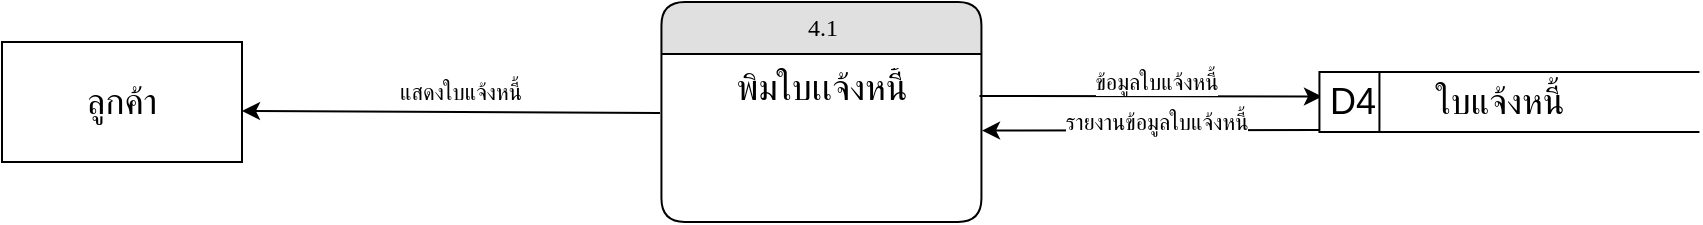 <mxfile version="25.0.3">
  <diagram name="Page-1" id="Yg2shiZlltUR3JBGu61J">
    <mxGraphModel dx="2032" dy="446" grid="1" gridSize="10" guides="1" tooltips="1" connect="1" arrows="1" fold="1" page="1" pageScale="1" pageWidth="1100" pageHeight="850" math="0" shadow="0">
      <root>
        <mxCell id="0" />
        <mxCell id="1" parent="0" />
        <mxCell id="RP7gnlEKmlGgfkmG5srv-1" value="4.1" style="swimlane;html=1;fontStyle=0;childLayout=stackLayout;horizontal=1;startSize=26;fillColor=#e0e0e0;horizontalStack=0;resizeParent=1;resizeLast=0;collapsible=1;marginBottom=0;swimlaneFillColor=#ffffff;align=center;rounded=1;shadow=0;comic=0;labelBackgroundColor=none;strokeWidth=1;fontFamily=Verdana;fontSize=12" vertex="1" parent="1">
          <mxGeometry x="-70.28" y="315" width="160" height="110" as="geometry" />
        </mxCell>
        <mxCell id="RP7gnlEKmlGgfkmG5srv-2" value="&lt;span style=&quot;font-size: 18px;&quot;&gt;พิมใบเเจ้งหนี้&lt;/span&gt;" style="text;html=1;strokeColor=none;fillColor=none;spacingLeft=4;spacingRight=4;whiteSpace=wrap;overflow=hidden;rotatable=0;points=[[0,0.5],[1,0.5]];portConstraint=eastwest;align=center;" vertex="1" parent="RP7gnlEKmlGgfkmG5srv-1">
          <mxGeometry y="26" width="160" height="54" as="geometry" />
        </mxCell>
        <mxCell id="RP7gnlEKmlGgfkmG5srv-3" value="&lt;span style=&quot;font-size: 18px;&quot;&gt;ลูกค้า&lt;/span&gt;" style="rounded=0;whiteSpace=wrap;html=1;" vertex="1" parent="1">
          <mxGeometry x="-400" y="335" width="120" height="60" as="geometry" />
        </mxCell>
        <mxCell id="RP7gnlEKmlGgfkmG5srv-4" value="" style="endArrow=classic;html=1;rounded=0;exitX=0.992;exitY=0.389;exitDx=0;exitDy=0;exitPerimeter=0;entryX=0;entryY=0.242;entryDx=0;entryDy=0;entryPerimeter=0;" edge="1" parent="1">
          <mxGeometry width="50" height="50" relative="1" as="geometry">
            <mxPoint x="88.72" y="362.006" as="sourcePoint" />
            <mxPoint x="260" y="362.26" as="targetPoint" />
            <Array as="points" />
          </mxGeometry>
        </mxCell>
        <mxCell id="RP7gnlEKmlGgfkmG5srv-5" value="" style="endArrow=classic;html=1;rounded=0;exitX=-0.001;exitY=0.799;exitDx=0;exitDy=0;exitPerimeter=0;entryX=1;entryY=0.709;entryDx=0;entryDy=0;entryPerimeter=0;" edge="1" parent="1">
          <mxGeometry width="50" height="50" relative="1" as="geometry">
            <mxPoint x="259.81" y="378.97" as="sourcePoint" />
            <mxPoint x="90" y="379.286" as="targetPoint" />
            <Array as="points" />
          </mxGeometry>
        </mxCell>
        <mxCell id="RP7gnlEKmlGgfkmG5srv-6" value="" style="endArrow=classic;html=1;rounded=0;exitX=-0.003;exitY=0.826;exitDx=0;exitDy=0;entryX=1;entryY=0.833;entryDx=0;entryDy=0;entryPerimeter=0;exitPerimeter=0;" edge="1" parent="1">
          <mxGeometry width="50" height="50" relative="1" as="geometry">
            <mxPoint x="-71" y="370.5" as="sourcePoint" />
            <mxPoint x="-280" y="369.5" as="targetPoint" />
            <Array as="points" />
          </mxGeometry>
        </mxCell>
        <mxCell id="RP7gnlEKmlGgfkmG5srv-7" value="แสดงใบแจ้งหนี้" style="edgeLabel;html=1;align=center;verticalAlign=middle;resizable=0;points=[];" vertex="1" connectable="0" parent="RP7gnlEKmlGgfkmG5srv-6">
          <mxGeometry x="0.072" y="-2" relative="1" as="geometry">
            <mxPoint x="12" y="-8" as="offset" />
          </mxGeometry>
        </mxCell>
        <mxCell id="RP7gnlEKmlGgfkmG5srv-8" value="ข้อมูลใบแจ้งหนี้" style="edgeLabel;html=1;align=center;verticalAlign=middle;resizable=0;points=[];" vertex="1" connectable="0" parent="RP7gnlEKmlGgfkmG5srv-6">
          <mxGeometry x="0.072" y="-2" relative="1" as="geometry">
            <mxPoint x="360" y="-13" as="offset" />
          </mxGeometry>
        </mxCell>
        <mxCell id="RP7gnlEKmlGgfkmG5srv-9" value="รายงานข้อมูลใบแจ้งหนี้" style="edgeLabel;html=1;align=center;verticalAlign=middle;resizable=0;points=[];" vertex="1" connectable="0" parent="RP7gnlEKmlGgfkmG5srv-6">
          <mxGeometry x="0.072" y="-2" relative="1" as="geometry">
            <mxPoint x="360" y="7" as="offset" />
          </mxGeometry>
        </mxCell>
        <mxCell id="RP7gnlEKmlGgfkmG5srv-24" value="" style="group" vertex="1" connectable="0" parent="1">
          <mxGeometry x="258.72" y="350" width="190" height="30" as="geometry" />
        </mxCell>
        <mxCell id="RP7gnlEKmlGgfkmG5srv-25" value="&lt;font style=&quot;font-size: 18px;&quot;&gt;D4&lt;/font&gt;" style="html=1;dashed=0;whiteSpace=wrap;shape=mxgraph.dfd.dataStoreID;align=left;spacingLeft=3;points=[[0,0],[0.5,0],[1,0],[0,0.5],[1,0.5],[0,1],[0.5,1],[1,1]];container=0;" vertex="1" parent="RP7gnlEKmlGgfkmG5srv-24">
          <mxGeometry width="190" height="30" as="geometry" />
        </mxCell>
        <mxCell id="RP7gnlEKmlGgfkmG5srv-26" value="&lt;font style=&quot;font-size: 18px;&quot;&gt;ใบแจ้งหนี้&lt;/font&gt;" style="text;strokeColor=none;align=center;fillColor=none;html=1;verticalAlign=middle;whiteSpace=wrap;rounded=0;" vertex="1" parent="RP7gnlEKmlGgfkmG5srv-24">
          <mxGeometry x="50" width="80" height="30" as="geometry" />
        </mxCell>
      </root>
    </mxGraphModel>
  </diagram>
</mxfile>
